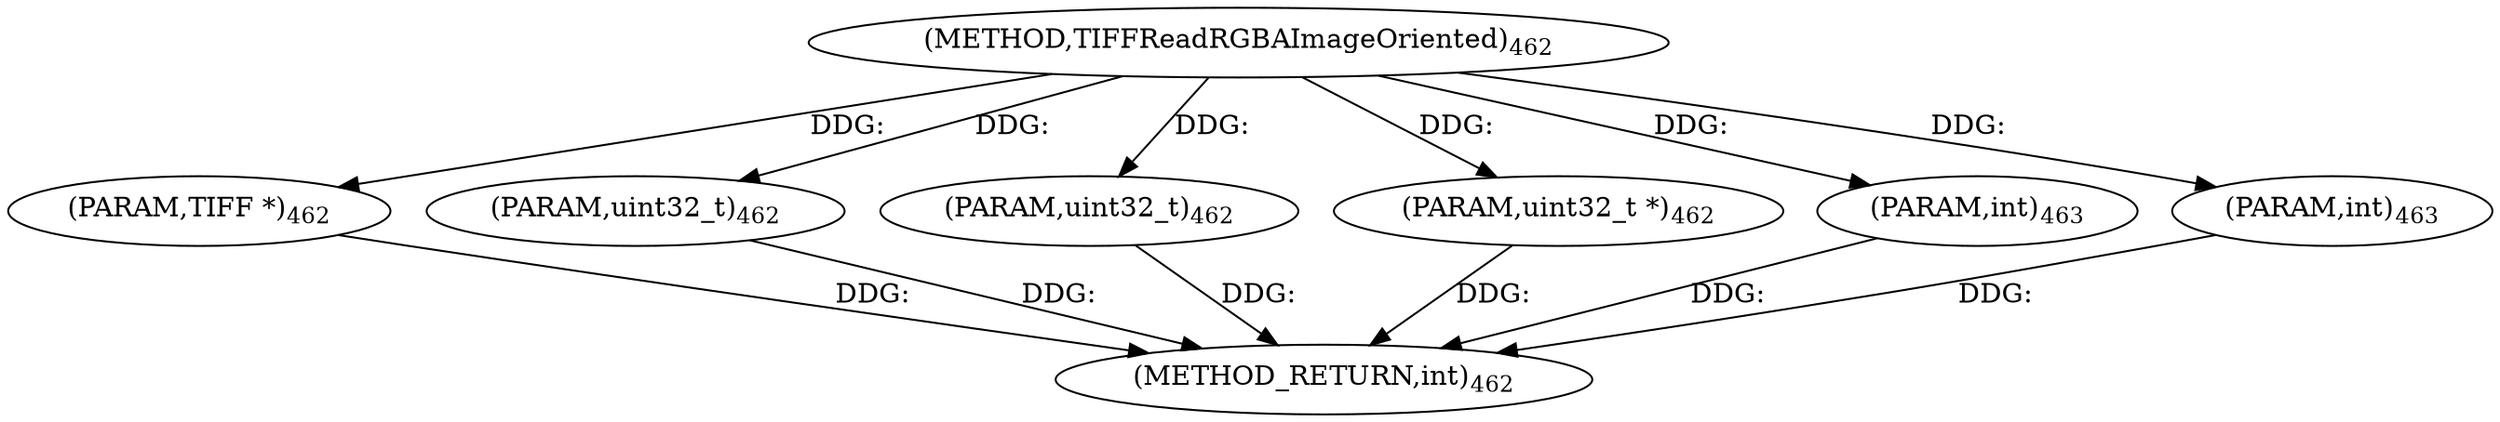 digraph "TIFFReadRGBAImageOriented" {  
"8882" [label = <(METHOD,TIFFReadRGBAImageOriented)<SUB>462</SUB>> ]
"8889" [label = <(METHOD_RETURN,int)<SUB>462</SUB>> ]
"8883" [label = <(PARAM,TIFF *)<SUB>462</SUB>> ]
"8884" [label = <(PARAM,uint32_t)<SUB>462</SUB>> ]
"8885" [label = <(PARAM,uint32_t)<SUB>462</SUB>> ]
"8886" [label = <(PARAM,uint32_t *)<SUB>462</SUB>> ]
"8887" [label = <(PARAM,int)<SUB>463</SUB>> ]
"8888" [label = <(PARAM,int)<SUB>463</SUB>> ]
  "8883" -> "8889"  [ label = "DDG: "] 
  "8884" -> "8889"  [ label = "DDG: "] 
  "8885" -> "8889"  [ label = "DDG: "] 
  "8886" -> "8889"  [ label = "DDG: "] 
  "8887" -> "8889"  [ label = "DDG: "] 
  "8888" -> "8889"  [ label = "DDG: "] 
  "8882" -> "8883"  [ label = "DDG: "] 
  "8882" -> "8884"  [ label = "DDG: "] 
  "8882" -> "8885"  [ label = "DDG: "] 
  "8882" -> "8886"  [ label = "DDG: "] 
  "8882" -> "8887"  [ label = "DDG: "] 
  "8882" -> "8888"  [ label = "DDG: "] 
}
